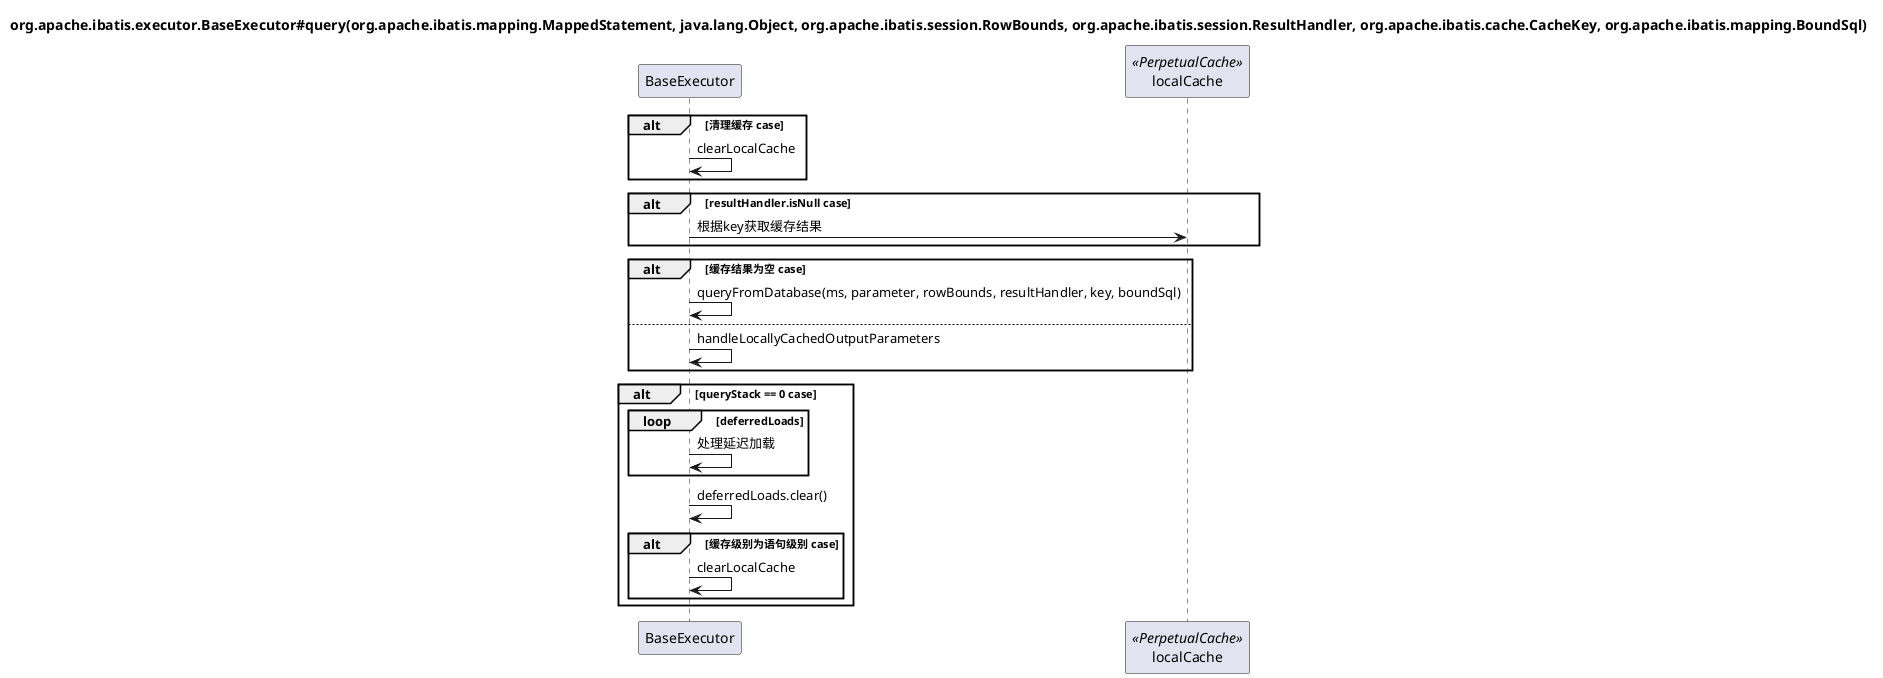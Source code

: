 @startuml

title org.apache.ibatis.executor.BaseExecutor#query(org.apache.ibatis.mapping.MappedStatement, java.lang.Object, org.apache.ibatis.session.RowBounds, org.apache.ibatis.session.ResultHandler, org.apache.ibatis.cache.CacheKey, org.apache.ibatis.mapping.BoundSql)



participant BaseExecutor
participant localCache<<PerpetualCache>>

alt 清理缓存 case 

    BaseExecutor -> BaseExecutor : clearLocalCache

end

alt resultHandler.isNull case 
    BaseExecutor -> localCache : 根据key获取缓存结果
end

alt 缓存结果为空 case 
    BaseExecutor -> BaseExecutor : queryFromDatabase(ms, parameter, rowBounds, resultHandler, key, boundSql)
else 
    BaseExecutor -> BaseExecutor : handleLocallyCachedOutputParameters
end

alt  queryStack == 0 case 
    loop deferredLoads 
        BaseExecutor -> BaseExecutor : 处理延迟加载
    end
    BaseExecutor -> BaseExecutor : deferredLoads.clear()

    alt 缓存级别为语句级别 case 
        BaseExecutor -> BaseExecutor : clearLocalCache
    end 
    
end

@enduml